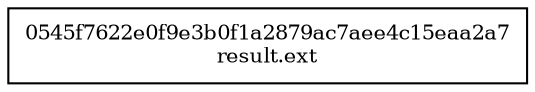 digraph G {
    node [shape=box, fontsize=10];
    "0545f7622e0f9e3b0f1a2879ac7aee4c15eaa2a7" [label="0545f7622e0f9e3b0f1a2879ac7aee4c15eaa2a7\nresult.ext"];
}